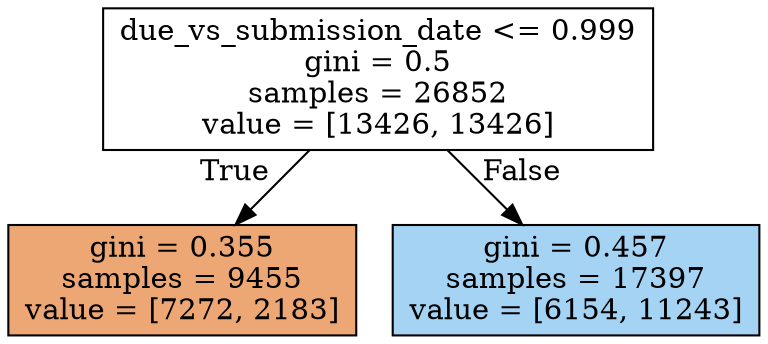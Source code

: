 digraph Tree {
node [shape=box, style="filled", color="black"] ;
0 [label="due_vs_submission_date <= 0.999\ngini = 0.5\nsamples = 26852\nvalue = [13426, 13426]", fillcolor="#e5813900"] ;
1 [label="gini = 0.355\nsamples = 9455\nvalue = [7272, 2183]", fillcolor="#e58139b2"] ;
0 -> 1 [labeldistance=2.5, labelangle=45, headlabel="True"] ;
2 [label="gini = 0.457\nsamples = 17397\nvalue = [6154, 11243]", fillcolor="#399de573"] ;
0 -> 2 [labeldistance=2.5, labelangle=-45, headlabel="False"] ;
}
